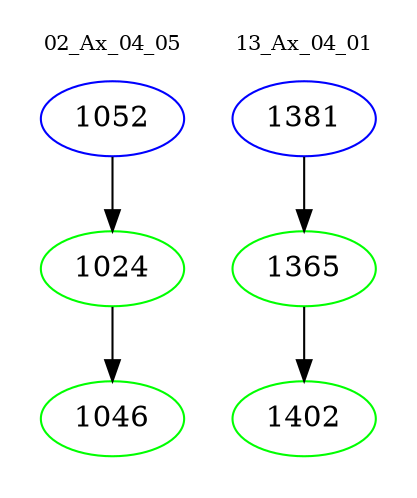 digraph{
subgraph cluster_0 {
color = white
label = "02_Ax_04_05";
fontsize=10;
T0_1052 [label="1052", color="blue"]
T0_1052 -> T0_1024 [color="black"]
T0_1024 [label="1024", color="green"]
T0_1024 -> T0_1046 [color="black"]
T0_1046 [label="1046", color="green"]
}
subgraph cluster_1 {
color = white
label = "13_Ax_04_01";
fontsize=10;
T1_1381 [label="1381", color="blue"]
T1_1381 -> T1_1365 [color="black"]
T1_1365 [label="1365", color="green"]
T1_1365 -> T1_1402 [color="black"]
T1_1402 [label="1402", color="green"]
}
}
